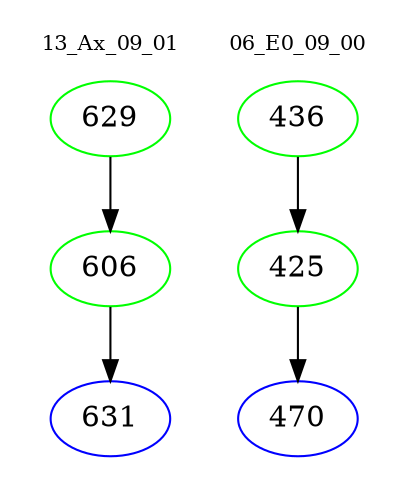 digraph{
subgraph cluster_0 {
color = white
label = "13_Ax_09_01";
fontsize=10;
T0_629 [label="629", color="green"]
T0_629 -> T0_606 [color="black"]
T0_606 [label="606", color="green"]
T0_606 -> T0_631 [color="black"]
T0_631 [label="631", color="blue"]
}
subgraph cluster_1 {
color = white
label = "06_E0_09_00";
fontsize=10;
T1_436 [label="436", color="green"]
T1_436 -> T1_425 [color="black"]
T1_425 [label="425", color="green"]
T1_425 -> T1_470 [color="black"]
T1_470 [label="470", color="blue"]
}
}
